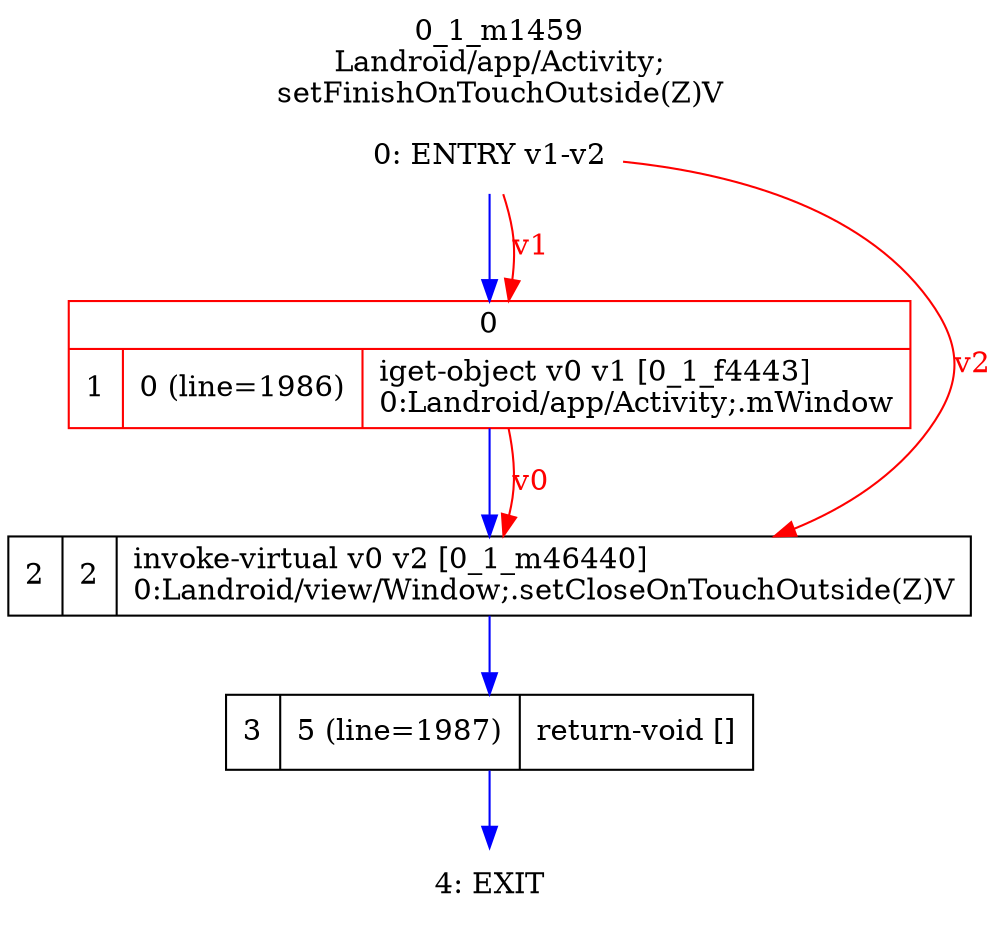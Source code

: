 digraph G {
rankdir=UD;
labelloc=t;
label="0_1_m1459\nLandroid/app/Activity;
setFinishOnTouchOutside(Z)V";
0[label="0: ENTRY v1-v2",shape=plaintext];
1[label="{0|{1|0 (line=1986)|iget-object v0 v1 [0_1_f4443]\l0:Landroid/app/Activity;.mWindow\l}}",shape=record, color=red];
2[label="2|2|invoke-virtual v0 v2 [0_1_m46440]\l0:Landroid/view/Window;.setCloseOnTouchOutside(Z)V\l",shape=record,URL="0_1_m46440.dot"];
3[label="3|5 (line=1987)|return-void []\l",shape=record];
4[label="4: EXIT",shape=plaintext];
0->1 [color=blue, fontcolor=blue,weight=100, taillabel=""];
1->2 [color=blue, fontcolor=blue,weight=100, taillabel=""];
2->3 [color=blue, fontcolor=blue,weight=100, taillabel=""];
3->4 [color=blue, fontcolor=blue,weight=100, taillabel=""];
0->1 [color=red, fontcolor=red, label="v1"];
0->2 [color=red, fontcolor=red, label="v2"];
1->2 [color=red, fontcolor=red, label="v0"];
}
